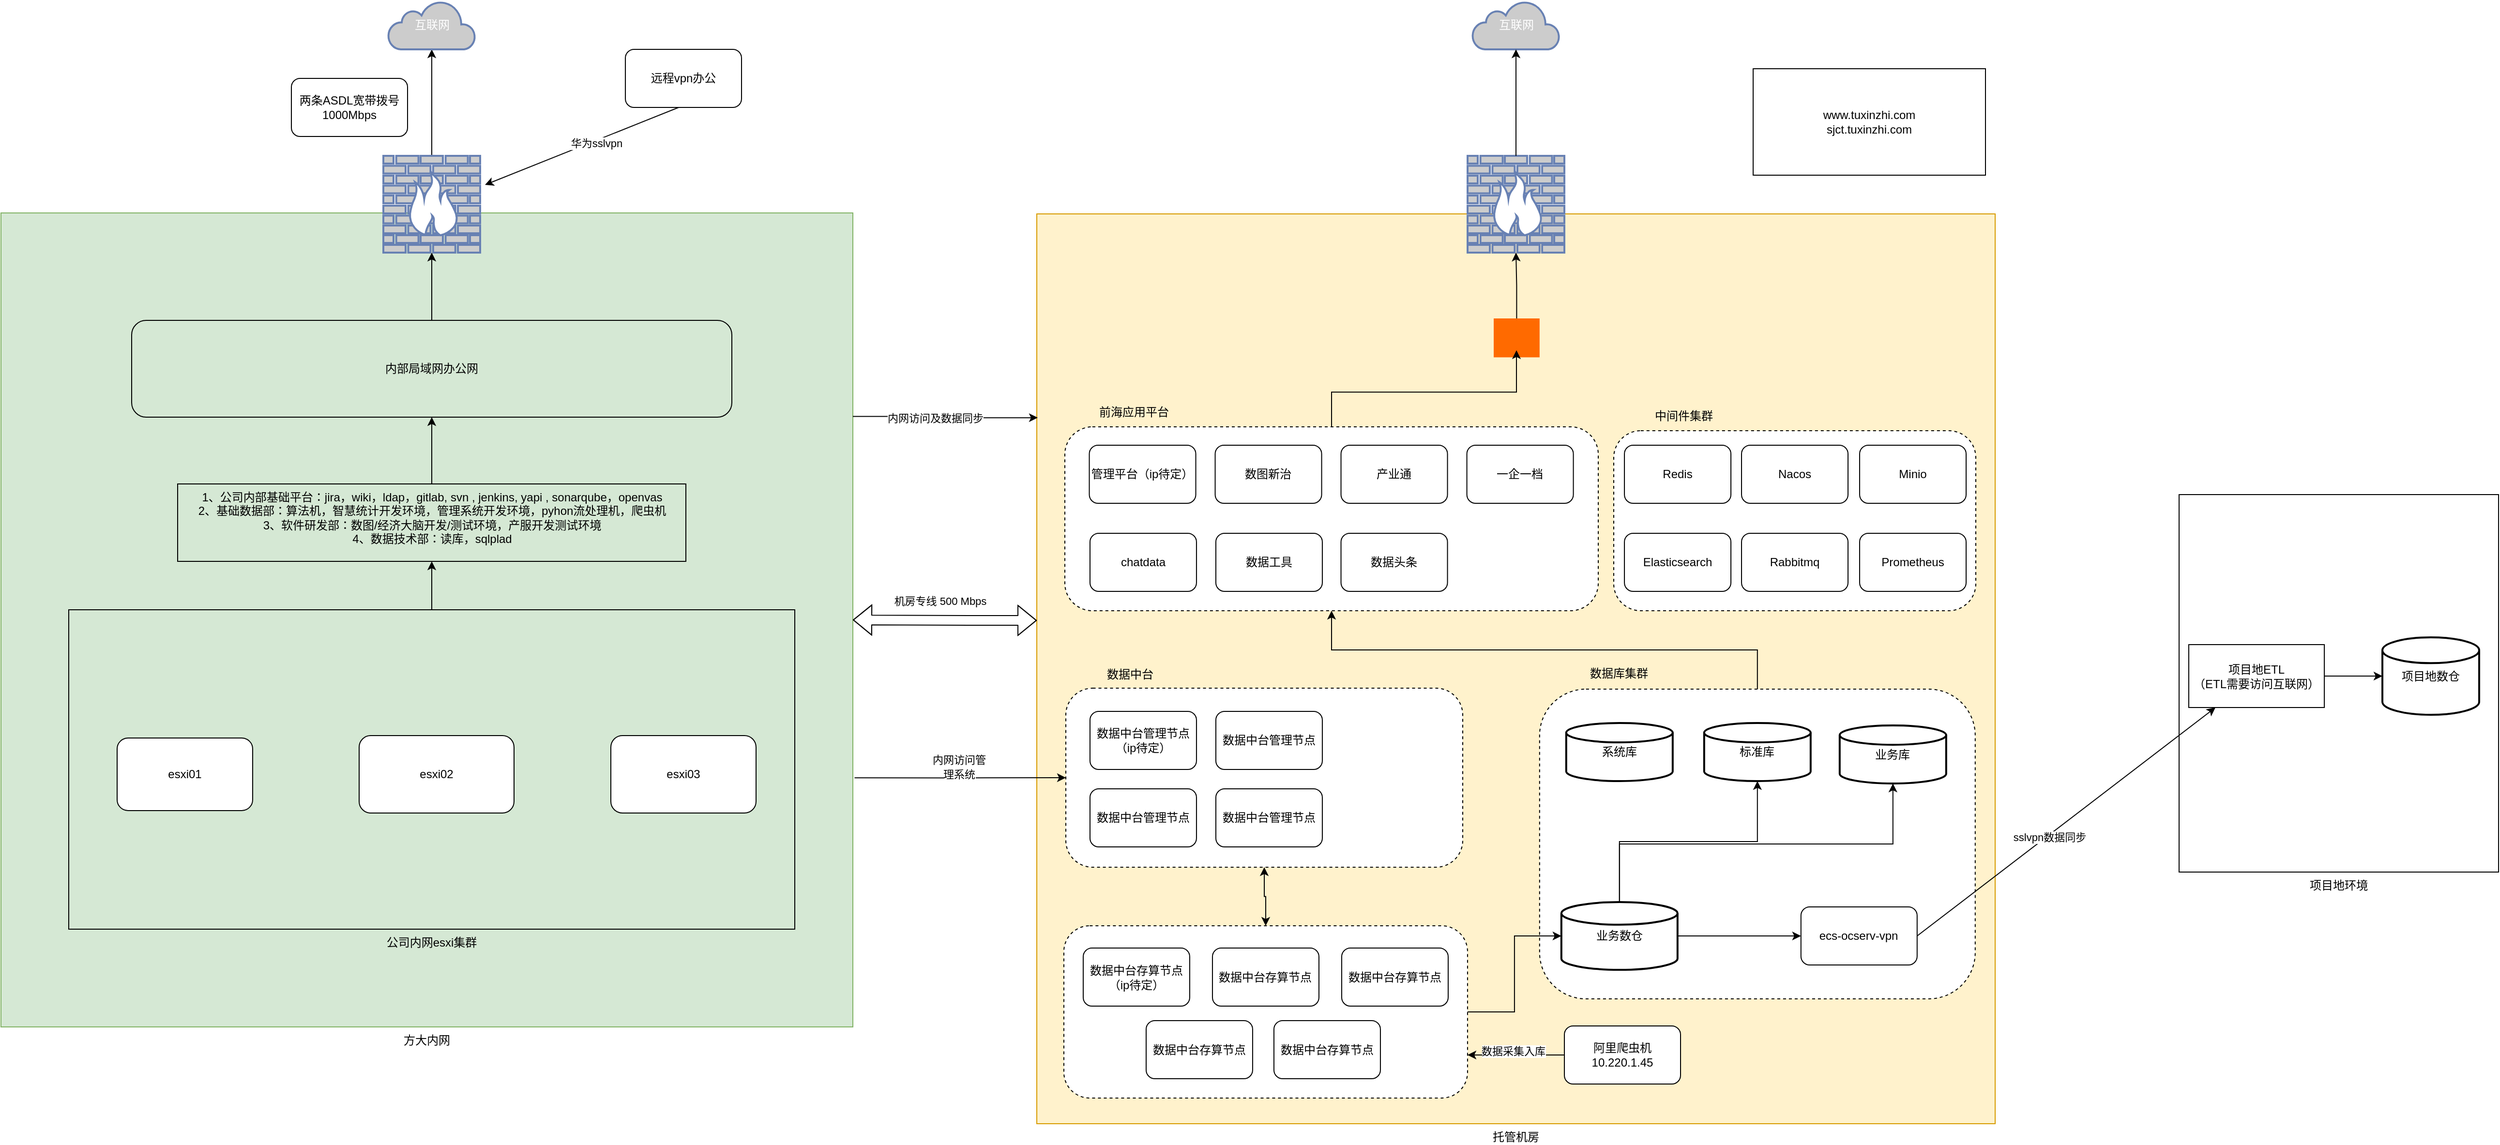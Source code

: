 <mxfile version="28.0.4">
  <diagram id="gJknrULxorPkjva1byL3" name="Page-1">
    <mxGraphModel dx="3217" dy="960" grid="1" gridSize="10" guides="1" tooltips="1" connect="1" arrows="1" fold="1" page="1" pageScale="1" pageWidth="827" pageHeight="1169" math="0" shadow="0">
      <root>
        <mxCell id="0" />
        <mxCell id="1" parent="0" />
        <mxCell id="9fjLhJYOVXO7N2OmlXDZ-1" value="托管机房" style="rounded=0;whiteSpace=wrap;html=1;fillColor=#FFF2CC;strokeColor=#d79b00;labelPosition=center;verticalLabelPosition=bottom;align=center;verticalAlign=top;" parent="1" vertex="1">
          <mxGeometry x="-320" y="330" width="990" height="940" as="geometry" />
        </mxCell>
        <mxCell id="N_ioAQE7EkqDGSA9DPho-21" style="edgeStyle=orthogonalEdgeStyle;rounded=0;orthogonalLoop=1;jettySize=auto;html=1;exitX=0.5;exitY=0;exitDx=0;exitDy=0;entryX=0.5;entryY=1;entryDx=0;entryDy=0;" edge="1" parent="1" source="N_ioAQE7EkqDGSA9DPho-12" target="N_ioAQE7EkqDGSA9DPho-6">
          <mxGeometry relative="1" as="geometry" />
        </mxCell>
        <mxCell id="N_ioAQE7EkqDGSA9DPho-12" value="" style="rounded=1;whiteSpace=wrap;html=1;dashed=1;" vertex="1" parent="1">
          <mxGeometry x="199.4" y="821" width="450" height="320" as="geometry" />
        </mxCell>
        <mxCell id="9fjLhJYOVXO7N2OmlXDZ-32" value="" style="edgeStyle=orthogonalEdgeStyle;rounded=0;orthogonalLoop=1;jettySize=auto;html=1;" parent="1" source="9fjLhJYOVXO7N2OmlXDZ-3" target="9fjLhJYOVXO7N2OmlXDZ-5" edge="1">
          <mxGeometry relative="1" as="geometry" />
        </mxCell>
        <mxCell id="9fjLhJYOVXO7N2OmlXDZ-3" value="业务数仓" style="strokeWidth=2;html=1;shape=mxgraph.flowchart.database;whiteSpace=wrap;" parent="1" vertex="1">
          <mxGeometry x="221.9" y="1041" width="120" height="70" as="geometry" />
        </mxCell>
        <mxCell id="9fjLhJYOVXO7N2OmlXDZ-4" value="项目地环境" style="rounded=0;whiteSpace=wrap;html=1;labelPosition=center;verticalLabelPosition=bottom;align=center;verticalAlign=top;" parent="1" vertex="1">
          <mxGeometry x="860" y="620" width="330" height="390" as="geometry" />
        </mxCell>
        <mxCell id="9fjLhJYOVXO7N2OmlXDZ-5" value="ecs-ocserv-vpn" style="rounded=1;whiteSpace=wrap;html=1;" parent="1" vertex="1">
          <mxGeometry x="469.4" y="1046" width="120" height="60" as="geometry" />
        </mxCell>
        <mxCell id="9fjLhJYOVXO7N2OmlXDZ-33" value="" style="edgeStyle=orthogonalEdgeStyle;rounded=0;orthogonalLoop=1;jettySize=auto;html=1;" parent="1" source="9fjLhJYOVXO7N2OmlXDZ-6" target="9fjLhJYOVXO7N2OmlXDZ-7" edge="1">
          <mxGeometry relative="1" as="geometry" />
        </mxCell>
        <mxCell id="9fjLhJYOVXO7N2OmlXDZ-6" value="项目地ETL&lt;br&gt;（ETL需要访问互联网）" style="rounded=0;whiteSpace=wrap;html=1;" parent="1" vertex="1">
          <mxGeometry x="870" y="775" width="140" height="65" as="geometry" />
        </mxCell>
        <mxCell id="9fjLhJYOVXO7N2OmlXDZ-7" value="项目地数仓" style="strokeWidth=2;html=1;shape=mxgraph.flowchart.database;whiteSpace=wrap;" parent="1" vertex="1">
          <mxGeometry x="1070" y="767.5" width="100" height="80" as="geometry" />
        </mxCell>
        <mxCell id="9fjLhJYOVXO7N2OmlXDZ-11" value="" style="endArrow=classic;html=1;exitX=1;exitY=0.5;exitDx=0;exitDy=0;" parent="1" source="9fjLhJYOVXO7N2OmlXDZ-5" target="9fjLhJYOVXO7N2OmlXDZ-6" edge="1">
          <mxGeometry width="50" height="50" relative="1" as="geometry">
            <mxPoint x="790" y="750" as="sourcePoint" />
            <mxPoint x="840" y="700" as="targetPoint" />
          </mxGeometry>
        </mxCell>
        <mxCell id="9fjLhJYOVXO7N2OmlXDZ-16" value="sslvpn数据同步" style="edgeLabel;html=1;align=center;verticalAlign=middle;resizable=0;points=[];" parent="9fjLhJYOVXO7N2OmlXDZ-11" vertex="1" connectable="0">
          <mxGeometry x="-0.123" y="-2" relative="1" as="geometry">
            <mxPoint as="offset" />
          </mxGeometry>
        </mxCell>
        <mxCell id="N_ioAQE7EkqDGSA9DPho-10" style="edgeStyle=orthogonalEdgeStyle;rounded=0;orthogonalLoop=1;jettySize=auto;html=1;entryX=1;entryY=0.75;entryDx=0;entryDy=0;" edge="1" parent="1" source="9fjLhJYOVXO7N2OmlXDZ-17" target="zSoFTdJwqtHDQYcGsr4z-6">
          <mxGeometry relative="1" as="geometry" />
        </mxCell>
        <mxCell id="N_ioAQE7EkqDGSA9DPho-11" value="数据采集入库" style="edgeLabel;html=1;align=center;verticalAlign=middle;resizable=0;points=[];" vertex="1" connectable="0" parent="N_ioAQE7EkqDGSA9DPho-10">
          <mxGeometry x="0.073" y="-4" relative="1" as="geometry">
            <mxPoint as="offset" />
          </mxGeometry>
        </mxCell>
        <mxCell id="9fjLhJYOVXO7N2OmlXDZ-17" value="阿里爬虫机&lt;br&gt;10.220.1.45" style="rounded=1;whiteSpace=wrap;html=1;" parent="1" vertex="1">
          <mxGeometry x="225" y="1169" width="120" height="60" as="geometry" />
        </mxCell>
        <mxCell id="9fjLhJYOVXO7N2OmlXDZ-31" value="系统库" style="strokeWidth=2;html=1;shape=mxgraph.flowchart.database;whiteSpace=wrap;" parent="1" vertex="1">
          <mxGeometry x="226.9" y="856" width="110" height="60" as="geometry" />
        </mxCell>
        <mxCell id="9fjLhJYOVXO7N2OmlXDZ-41" value="" style="edgeStyle=orthogonalEdgeStyle;rounded=0;orthogonalLoop=1;jettySize=auto;html=1;exitX=0.5;exitY=0;exitDx=0;exitDy=0;exitPerimeter=0;" parent="1" source="9fjLhJYOVXO7N2OmlXDZ-3" target="zf6hU6jJ6Po62-SAqwlD-18" edge="1">
          <mxGeometry relative="1" as="geometry">
            <mxPoint x="39.4" y="1026" as="sourcePoint" />
            <mxPoint x="134.4" y="966" as="targetPoint" />
          </mxGeometry>
        </mxCell>
        <mxCell id="N_ioAQE7EkqDGSA9DPho-23" style="edgeStyle=orthogonalEdgeStyle;rounded=0;orthogonalLoop=1;jettySize=auto;html=1;exitX=1.002;exitY=0.694;exitDx=0;exitDy=0;entryX=0;entryY=0.5;entryDx=0;entryDy=0;exitPerimeter=0;" edge="1" parent="1" source="9fjLhJYOVXO7N2OmlXDZ-59" target="zSoFTdJwqtHDQYcGsr4z-5">
          <mxGeometry relative="1" as="geometry" />
        </mxCell>
        <mxCell id="9fjLhJYOVXO7N2OmlXDZ-59" value="方大内网" style="rounded=0;whiteSpace=wrap;html=1;fillColor=#d5e8d4;strokeColor=#82b366;labelPosition=center;verticalLabelPosition=bottom;align=center;verticalAlign=top;" parent="1" vertex="1">
          <mxGeometry x="-1390" y="329" width="880" height="841" as="geometry" />
        </mxCell>
        <mxCell id="9fjLhJYOVXO7N2OmlXDZ-66" value="esxi03" style="rounded=1;whiteSpace=wrap;html=1;" parent="1" vertex="1">
          <mxGeometry x="-760" y="869" width="150" height="80" as="geometry" />
        </mxCell>
        <mxCell id="9fjLhJYOVXO7N2OmlXDZ-67" value="esxi02" style="rounded=1;whiteSpace=wrap;html=1;" parent="1" vertex="1">
          <mxGeometry x="-1020" y="869" width="160" height="80" as="geometry" />
        </mxCell>
        <mxCell id="9fjLhJYOVXO7N2OmlXDZ-68" value="esxi01" style="rounded=1;whiteSpace=wrap;html=1;" parent="1" vertex="1">
          <mxGeometry x="-1270" y="871.5" width="140" height="75" as="geometry" />
        </mxCell>
        <mxCell id="9fjLhJYOVXO7N2OmlXDZ-76" value="" style="edgeStyle=orthogonalEdgeStyle;rounded=0;orthogonalLoop=1;jettySize=auto;html=1;" parent="1" source="9fjLhJYOVXO7N2OmlXDZ-70" target="9fjLhJYOVXO7N2OmlXDZ-75" edge="1">
          <mxGeometry relative="1" as="geometry">
            <Array as="points">
              <mxPoint x="-945" y="700" />
              <mxPoint x="-945" y="700" />
            </Array>
          </mxGeometry>
        </mxCell>
        <mxCell id="9fjLhJYOVXO7N2OmlXDZ-70" value="公司内网esxi集群" style="rounded=0;whiteSpace=wrap;html=1;fillColor=none;labelPosition=center;verticalLabelPosition=bottom;align=center;verticalAlign=top;" parent="1" vertex="1">
          <mxGeometry x="-1320" y="739" width="750" height="330" as="geometry" />
        </mxCell>
        <mxCell id="9fjLhJYOVXO7N2OmlXDZ-110" value="" style="edgeStyle=orthogonalEdgeStyle;rounded=0;orthogonalLoop=1;jettySize=auto;html=1;" parent="1" source="9fjLhJYOVXO7N2OmlXDZ-75" target="9fjLhJYOVXO7N2OmlXDZ-104" edge="1">
          <mxGeometry relative="1" as="geometry" />
        </mxCell>
        <mxCell id="9fjLhJYOVXO7N2OmlXDZ-75" value="1、公司内部基础平台：jira，wiki，ldap，gitlab, svn , jenkins, yapi ,&amp;nbsp;sonarqube，openvas&lt;br&gt;2、基础数据部：算法机，智慧统计开发环境，管理系统开发环境，pyhon流处理机，爬虫机&lt;br&gt;3、软件研发部：数图/经济大脑开发/测试环境，产服开发测试环境&lt;br&gt;4、数据技术部：读库，sqlplad" style="whiteSpace=wrap;html=1;rounded=0;verticalAlign=top;fillColor=none;" parent="1" vertex="1">
          <mxGeometry x="-1207.5" y="609" width="525" height="80" as="geometry" />
        </mxCell>
        <mxCell id="9fjLhJYOVXO7N2OmlXDZ-81" value="www.tuxinzhi.com&lt;div&gt;sjct.tuxinzhi.com&lt;/div&gt;" style="rounded=0;whiteSpace=wrap;html=1;fillColor=none;" parent="1" vertex="1">
          <mxGeometry x="420" y="180" width="240" height="110" as="geometry" />
        </mxCell>
        <mxCell id="9fjLhJYOVXO7N2OmlXDZ-90" value="" style="shape=flexArrow;endArrow=classic;startArrow=classic;html=1;exitX=1;exitY=0.5;exitDx=0;exitDy=0;" parent="1" source="9fjLhJYOVXO7N2OmlXDZ-59" edge="1">
          <mxGeometry width="100" height="100" relative="1" as="geometry">
            <mxPoint x="-90" y="860" as="sourcePoint" />
            <mxPoint x="-320" y="750" as="targetPoint" />
            <Array as="points">
              <mxPoint x="-390" y="750" />
            </Array>
          </mxGeometry>
        </mxCell>
        <mxCell id="9fjLhJYOVXO7N2OmlXDZ-112" value="" style="edgeStyle=orthogonalEdgeStyle;rounded=0;orthogonalLoop=1;jettySize=auto;html=1;" parent="1" source="9fjLhJYOVXO7N2OmlXDZ-94" target="9fjLhJYOVXO7N2OmlXDZ-109" edge="1">
          <mxGeometry relative="1" as="geometry" />
        </mxCell>
        <mxCell id="9fjLhJYOVXO7N2OmlXDZ-94" value="" style="fontColor=#0066CC;verticalAlign=top;verticalLabelPosition=bottom;labelPosition=center;align=center;html=1;outlineConnect=0;fillColor=#CCCCCC;strokeColor=#6881B3;gradientColor=none;gradientDirection=north;strokeWidth=2;shape=mxgraph.networks.firewall;" parent="1" vertex="1">
          <mxGeometry x="-995" y="270" width="100" height="100" as="geometry" />
        </mxCell>
        <mxCell id="9fjLhJYOVXO7N2OmlXDZ-98" value="两条ASDL宽带拨号&lt;br&gt;1000Mbps" style="rounded=1;whiteSpace=wrap;html=1;fillColor=none;" parent="1" vertex="1">
          <mxGeometry x="-1090" y="190" width="120" height="60" as="geometry" />
        </mxCell>
        <mxCell id="9fjLhJYOVXO7N2OmlXDZ-101" value="" style="endArrow=classic;html=1;" parent="1" edge="1">
          <mxGeometry width="50" height="50" relative="1" as="geometry">
            <mxPoint x="-690" y="220" as="sourcePoint" />
            <mxPoint x="-890" y="300" as="targetPoint" />
          </mxGeometry>
        </mxCell>
        <mxCell id="9fjLhJYOVXO7N2OmlXDZ-103" value="华为sslvpn" style="edgeLabel;html=1;align=center;verticalAlign=middle;resizable=0;points=[];" parent="9fjLhJYOVXO7N2OmlXDZ-101" vertex="1" connectable="0">
          <mxGeometry x="-0.14" y="3" relative="1" as="geometry">
            <mxPoint as="offset" />
          </mxGeometry>
        </mxCell>
        <mxCell id="9fjLhJYOVXO7N2OmlXDZ-102" value="远程vpn办公" style="rounded=1;whiteSpace=wrap;html=1;fillColor=none;" parent="1" vertex="1">
          <mxGeometry x="-745" y="160" width="120" height="60" as="geometry" />
        </mxCell>
        <mxCell id="9fjLhJYOVXO7N2OmlXDZ-111" value="" style="edgeStyle=orthogonalEdgeStyle;rounded=0;orthogonalLoop=1;jettySize=auto;html=1;" parent="1" source="9fjLhJYOVXO7N2OmlXDZ-104" target="9fjLhJYOVXO7N2OmlXDZ-94" edge="1">
          <mxGeometry relative="1" as="geometry" />
        </mxCell>
        <mxCell id="9fjLhJYOVXO7N2OmlXDZ-104" value="内部局域网办公网" style="rounded=1;whiteSpace=wrap;html=1;fillColor=none;" parent="1" vertex="1">
          <mxGeometry x="-1255" y="440" width="620" height="100" as="geometry" />
        </mxCell>
        <mxCell id="9fjLhJYOVXO7N2OmlXDZ-109" value="互联网" style="html=1;outlineConnect=0;fillColor=#CCCCCC;strokeColor=#6881B3;gradientColor=none;gradientDirection=north;strokeWidth=2;shape=mxgraph.networks.cloud;fontColor=#ffffff;" parent="1" vertex="1">
          <mxGeometry x="-990" y="110" width="90" height="50" as="geometry" />
        </mxCell>
        <mxCell id="zf6hU6jJ6Po62-SAqwlD-18" value="标准库" style="strokeWidth=2;html=1;shape=mxgraph.flowchart.database;whiteSpace=wrap;" parent="1" vertex="1">
          <mxGeometry x="369.4" y="856" width="110" height="60" as="geometry" />
        </mxCell>
        <mxCell id="zSoFTdJwqtHDQYcGsr4z-12" style="edgeStyle=orthogonalEdgeStyle;rounded=0;orthogonalLoop=1;jettySize=auto;html=1;entryX=0.5;entryY=0;entryDx=0;entryDy=0;startArrow=classic;startFill=1;" parent="1" source="zSoFTdJwqtHDQYcGsr4z-5" target="zSoFTdJwqtHDQYcGsr4z-6" edge="1">
          <mxGeometry relative="1" as="geometry" />
        </mxCell>
        <mxCell id="zSoFTdJwqtHDQYcGsr4z-5" value="" style="rounded=1;whiteSpace=wrap;html=1;dashed=1;" parent="1" vertex="1">
          <mxGeometry x="-290" y="820" width="410" height="185" as="geometry" />
        </mxCell>
        <mxCell id="zSoFTdJwqtHDQYcGsr4z-1" value="数据中台管理节点&lt;br&gt;（ip待定）" style="rounded=1;whiteSpace=wrap;html=1;" parent="1" vertex="1">
          <mxGeometry x="-265.03" y="844" width="110" height="60" as="geometry" />
        </mxCell>
        <mxCell id="zSoFTdJwqtHDQYcGsr4z-2" value="数据中台管理节点" style="rounded=1;whiteSpace=wrap;html=1;" parent="1" vertex="1">
          <mxGeometry x="-265.03" y="924" width="110" height="60" as="geometry" />
        </mxCell>
        <mxCell id="zSoFTdJwqtHDQYcGsr4z-3" value="数据中台管理节点" style="rounded=1;whiteSpace=wrap;html=1;" parent="1" vertex="1">
          <mxGeometry x="-135.03" y="844" width="110" height="60" as="geometry" />
        </mxCell>
        <mxCell id="zSoFTdJwqtHDQYcGsr4z-4" value="数据中台管理节点" style="rounded=1;whiteSpace=wrap;html=1;" parent="1" vertex="1">
          <mxGeometry x="-135.03" y="924" width="110" height="60" as="geometry" />
        </mxCell>
        <mxCell id="zSoFTdJwqtHDQYcGsr4z-6" value="" style="rounded=1;whiteSpace=wrap;html=1;dashed=1;" parent="1" vertex="1">
          <mxGeometry x="-292.03" y="1065.5" width="417" height="178" as="geometry" />
        </mxCell>
        <mxCell id="zSoFTdJwqtHDQYcGsr4z-7" value="数据中台存算节点&lt;div&gt;（ip待定）&lt;/div&gt;" style="rounded=1;whiteSpace=wrap;html=1;" parent="1" vertex="1">
          <mxGeometry x="-272.03" y="1088.5" width="110" height="60" as="geometry" />
        </mxCell>
        <mxCell id="zSoFTdJwqtHDQYcGsr4z-8" value="数据中台存算节点" style="rounded=1;whiteSpace=wrap;html=1;" parent="1" vertex="1">
          <mxGeometry x="-138.53" y="1088.5" width="110" height="60" as="geometry" />
        </mxCell>
        <mxCell id="zSoFTdJwqtHDQYcGsr4z-9" value="数据中台存算节点" style="rounded=1;whiteSpace=wrap;html=1;" parent="1" vertex="1">
          <mxGeometry x="-5.03" y="1088.5" width="110" height="60" as="geometry" />
        </mxCell>
        <mxCell id="zSoFTdJwqtHDQYcGsr4z-10" value="数据中台存算节点" style="rounded=1;whiteSpace=wrap;html=1;" parent="1" vertex="1">
          <mxGeometry x="-207.03" y="1163.5" width="110" height="60" as="geometry" />
        </mxCell>
        <mxCell id="zSoFTdJwqtHDQYcGsr4z-11" value="数据中台存算节点" style="rounded=1;whiteSpace=wrap;html=1;" parent="1" vertex="1">
          <mxGeometry x="-75.03" y="1163.5" width="110" height="60" as="geometry" />
        </mxCell>
        <mxCell id="Am_CI4u68Gydb-rhWv6g-1" style="edgeStyle=orthogonalEdgeStyle;rounded=0;orthogonalLoop=1;jettySize=auto;html=1;exitX=1;exitY=0.25;exitDx=0;exitDy=0;entryX=0.001;entryY=0.224;entryDx=0;entryDy=0;entryPerimeter=0;" parent="1" source="9fjLhJYOVXO7N2OmlXDZ-59" target="9fjLhJYOVXO7N2OmlXDZ-1" edge="1">
          <mxGeometry relative="1" as="geometry" />
        </mxCell>
        <mxCell id="Am_CI4u68Gydb-rhWv6g-2" value="内网访问及数据同步" style="edgeLabel;html=1;align=center;verticalAlign=middle;resizable=0;points=[];" parent="Am_CI4u68Gydb-rhWv6g-1" vertex="1" connectable="0">
          <mxGeometry x="-0.128" y="-1" relative="1" as="geometry">
            <mxPoint x="1" as="offset" />
          </mxGeometry>
        </mxCell>
        <mxCell id="N_ioAQE7EkqDGSA9DPho-1" value="" style="fontColor=#0066CC;verticalAlign=top;verticalLabelPosition=bottom;labelPosition=center;align=center;html=1;outlineConnect=0;fillColor=#CCCCCC;strokeColor=#6881B3;gradientColor=none;gradientDirection=north;strokeWidth=2;shape=mxgraph.networks.firewall;" vertex="1" parent="1">
          <mxGeometry x="125" y="270" width="100" height="100" as="geometry" />
        </mxCell>
        <mxCell id="N_ioAQE7EkqDGSA9DPho-3" value="互联网" style="html=1;outlineConnect=0;fillColor=#CCCCCC;strokeColor=#6881B3;gradientColor=none;gradientDirection=north;strokeWidth=2;shape=mxgraph.networks.cloud;fontColor=#ffffff;" vertex="1" parent="1">
          <mxGeometry x="130" y="110" width="90" height="50" as="geometry" />
        </mxCell>
        <mxCell id="N_ioAQE7EkqDGSA9DPho-5" style="edgeStyle=orthogonalEdgeStyle;rounded=0;orthogonalLoop=1;jettySize=auto;html=1;exitX=0.5;exitY=0;exitDx=0;exitDy=0;exitPerimeter=0;entryX=0.5;entryY=1;entryDx=0;entryDy=0;entryPerimeter=0;" edge="1" parent="1" source="N_ioAQE7EkqDGSA9DPho-1" target="N_ioAQE7EkqDGSA9DPho-3">
          <mxGeometry relative="1" as="geometry" />
        </mxCell>
        <mxCell id="N_ioAQE7EkqDGSA9DPho-6" value="" style="rounded=1;whiteSpace=wrap;html=1;dashed=1;" vertex="1" parent="1">
          <mxGeometry x="-291.02" y="550" width="551.02" height="190" as="geometry" />
        </mxCell>
        <mxCell id="N_ioAQE7EkqDGSA9DPho-7" value="" style="points=[];aspect=fixed;html=1;align=center;shadow=0;dashed=0;fillColor=#FF6A00;strokeColor=none;shape=mxgraph.alibaba_cloud.slb_server_load_balancer_01;" vertex="1" parent="1">
          <mxGeometry x="152" y="438" width="47.4" height="40.2" as="geometry" />
        </mxCell>
        <mxCell id="N_ioAQE7EkqDGSA9DPho-8" style="edgeStyle=orthogonalEdgeStyle;rounded=0;orthogonalLoop=1;jettySize=auto;html=1;entryX=0.5;entryY=1;entryDx=0;entryDy=0;entryPerimeter=0;" edge="1" parent="1" source="N_ioAQE7EkqDGSA9DPho-7" target="N_ioAQE7EkqDGSA9DPho-1">
          <mxGeometry relative="1" as="geometry" />
        </mxCell>
        <mxCell id="N_ioAQE7EkqDGSA9DPho-13" value="数据库集群" style="text;html=1;align=center;verticalAlign=middle;whiteSpace=wrap;rounded=0;" vertex="1" parent="1">
          <mxGeometry x="244.4" y="790" width="75" height="30" as="geometry" />
        </mxCell>
        <mxCell id="N_ioAQE7EkqDGSA9DPho-14" style="edgeStyle=orthogonalEdgeStyle;rounded=0;orthogonalLoop=1;jettySize=auto;html=1;entryX=0;entryY=0.5;entryDx=0;entryDy=0;entryPerimeter=0;" edge="1" parent="1" source="zSoFTdJwqtHDQYcGsr4z-6" target="9fjLhJYOVXO7N2OmlXDZ-3">
          <mxGeometry relative="1" as="geometry" />
        </mxCell>
        <mxCell id="N_ioAQE7EkqDGSA9DPho-15" value="业务库" style="strokeWidth=2;html=1;shape=mxgraph.flowchart.database;whiteSpace=wrap;" vertex="1" parent="1">
          <mxGeometry x="509.4" y="858.5" width="110" height="60" as="geometry" />
        </mxCell>
        <mxCell id="N_ioAQE7EkqDGSA9DPho-16" style="edgeStyle=orthogonalEdgeStyle;rounded=0;orthogonalLoop=1;jettySize=auto;html=1;entryX=0.5;entryY=1;entryDx=0;entryDy=0;entryPerimeter=0;" edge="1" parent="1" source="9fjLhJYOVXO7N2OmlXDZ-3" target="N_ioAQE7EkqDGSA9DPho-15">
          <mxGeometry relative="1" as="geometry">
            <Array as="points">
              <mxPoint x="282.4" y="981" />
              <mxPoint x="564.4" y="981" />
            </Array>
          </mxGeometry>
        </mxCell>
        <mxCell id="N_ioAQE7EkqDGSA9DPho-17" style="edgeStyle=orthogonalEdgeStyle;rounded=0;orthogonalLoop=1;jettySize=auto;html=1;entryX=0.496;entryY=0.817;entryDx=0;entryDy=0;entryPerimeter=0;" edge="1" parent="1" source="N_ioAQE7EkqDGSA9DPho-6" target="N_ioAQE7EkqDGSA9DPho-7">
          <mxGeometry relative="1" as="geometry" />
        </mxCell>
        <mxCell id="N_ioAQE7EkqDGSA9DPho-19" value="前海应用平台" style="text;html=1;align=center;verticalAlign=middle;whiteSpace=wrap;rounded=0;" vertex="1" parent="1">
          <mxGeometry x="-267.74" y="520" width="97.03" height="30" as="geometry" />
        </mxCell>
        <mxCell id="N_ioAQE7EkqDGSA9DPho-24" value="&lt;span style=&quot;font-size: 11px; text-wrap-mode: nowrap; background-color: rgb(255, 255, 255);&quot;&gt;内网访问管理系统&lt;/span&gt;" style="text;html=1;align=center;verticalAlign=middle;whiteSpace=wrap;rounded=0;" vertex="1" parent="1">
          <mxGeometry x="-430" y="886" width="60" height="30" as="geometry" />
        </mxCell>
        <mxCell id="N_ioAQE7EkqDGSA9DPho-26" value="管理平台（ip待定）" style="rounded=1;whiteSpace=wrap;html=1;" vertex="1" parent="1">
          <mxGeometry x="-265.74" y="569" width="110" height="60" as="geometry" />
        </mxCell>
        <mxCell id="N_ioAQE7EkqDGSA9DPho-27" value="数图新治" style="rounded=1;whiteSpace=wrap;html=1;" vertex="1" parent="1">
          <mxGeometry x="-135.74" y="569" width="110" height="60" as="geometry" />
        </mxCell>
        <mxCell id="N_ioAQE7EkqDGSA9DPho-28" value="产业通" style="rounded=1;whiteSpace=wrap;html=1;" vertex="1" parent="1">
          <mxGeometry x="-5.74" y="569" width="110" height="60" as="geometry" />
        </mxCell>
        <mxCell id="N_ioAQE7EkqDGSA9DPho-29" value="一企一档" style="rounded=1;whiteSpace=wrap;html=1;" vertex="1" parent="1">
          <mxGeometry x="124.29" y="569" width="110" height="60" as="geometry" />
        </mxCell>
        <mxCell id="N_ioAQE7EkqDGSA9DPho-31" value="chatdata" style="rounded=1;whiteSpace=wrap;html=1;" vertex="1" parent="1">
          <mxGeometry x="-265.03" y="660" width="110" height="60" as="geometry" />
        </mxCell>
        <mxCell id="N_ioAQE7EkqDGSA9DPho-32" value="数据工具" style="rounded=1;whiteSpace=wrap;html=1;" vertex="1" parent="1">
          <mxGeometry x="-135.03" y="660" width="110" height="60" as="geometry" />
        </mxCell>
        <mxCell id="N_ioAQE7EkqDGSA9DPho-33" value="数据头条" style="rounded=1;whiteSpace=wrap;html=1;" vertex="1" parent="1">
          <mxGeometry x="-5.74" y="660" width="110" height="60" as="geometry" />
        </mxCell>
        <mxCell id="N_ioAQE7EkqDGSA9DPho-35" value="数据中台" style="text;html=1;align=center;verticalAlign=middle;whiteSpace=wrap;rounded=0;" vertex="1" parent="1">
          <mxGeometry x="-272.03" y="791" width="97.03" height="30" as="geometry" />
        </mxCell>
        <mxCell id="N_ioAQE7EkqDGSA9DPho-36" value="" style="rounded=1;whiteSpace=wrap;html=1;dashed=1;" vertex="1" parent="1">
          <mxGeometry x="276" y="554" width="374" height="186" as="geometry" />
        </mxCell>
        <mxCell id="N_ioAQE7EkqDGSA9DPho-37" value="中间件集群" style="text;html=1;align=center;verticalAlign=middle;whiteSpace=wrap;rounded=0;" vertex="1" parent="1">
          <mxGeometry x="300" y="524" width="97.03" height="30" as="geometry" />
        </mxCell>
        <mxCell id="N_ioAQE7EkqDGSA9DPho-38" value="Redis" style="rounded=1;whiteSpace=wrap;html=1;" vertex="1" parent="1">
          <mxGeometry x="287.03" y="569" width="110" height="60" as="geometry" />
        </mxCell>
        <mxCell id="N_ioAQE7EkqDGSA9DPho-39" value="Nacos" style="rounded=1;whiteSpace=wrap;html=1;" vertex="1" parent="1">
          <mxGeometry x="408" y="569" width="110" height="60" as="geometry" />
        </mxCell>
        <mxCell id="N_ioAQE7EkqDGSA9DPho-40" value="Minio" style="rounded=1;whiteSpace=wrap;html=1;" vertex="1" parent="1">
          <mxGeometry x="530" y="569" width="110" height="60" as="geometry" />
        </mxCell>
        <mxCell id="N_ioAQE7EkqDGSA9DPho-41" value="Elasticsearch" style="rounded=1;whiteSpace=wrap;html=1;" vertex="1" parent="1">
          <mxGeometry x="287.03" y="660" width="110" height="60" as="geometry" />
        </mxCell>
        <mxCell id="N_ioAQE7EkqDGSA9DPho-42" value="Rabbitmq" style="rounded=1;whiteSpace=wrap;html=1;" vertex="1" parent="1">
          <mxGeometry x="408" y="660" width="110" height="60" as="geometry" />
        </mxCell>
        <mxCell id="N_ioAQE7EkqDGSA9DPho-43" value="Prometheus" style="rounded=1;whiteSpace=wrap;html=1;" vertex="1" parent="1">
          <mxGeometry x="530" y="660" width="110" height="60" as="geometry" />
        </mxCell>
        <mxCell id="N_ioAQE7EkqDGSA9DPho-44" value="机房专线 500 Mbps" style="edgeLabel;html=1;align=center;verticalAlign=middle;resizable=0;points=[];" vertex="1" connectable="0" parent="1">
          <mxGeometry x="-420" y="730" as="geometry" />
        </mxCell>
      </root>
    </mxGraphModel>
  </diagram>
</mxfile>
